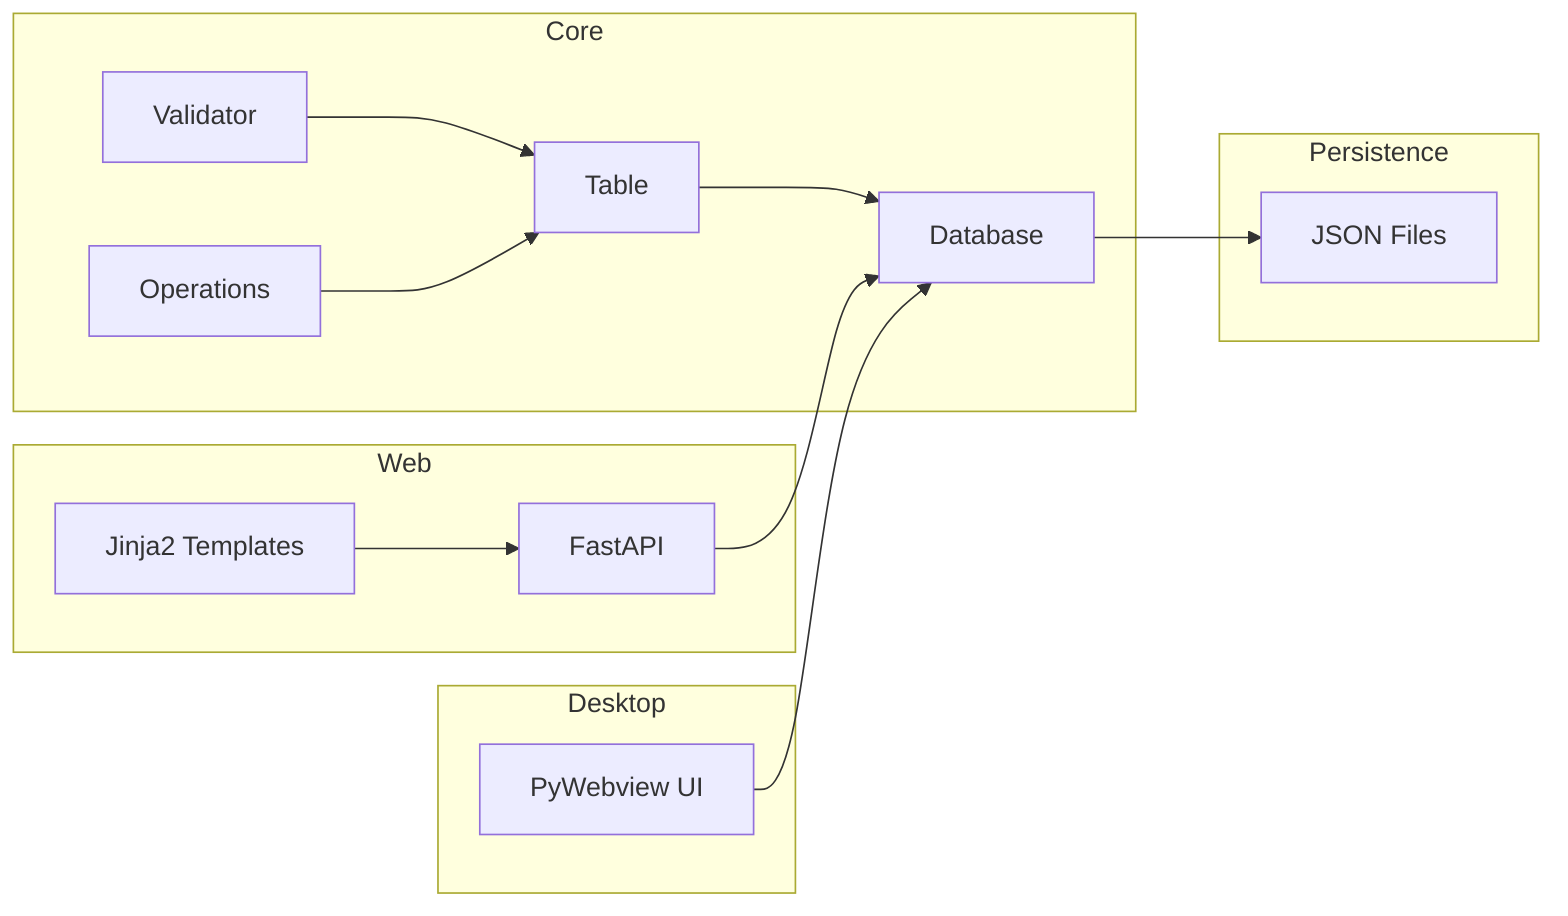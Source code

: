 flowchart LR
    subgraph Core
        A[Validator]
        B[Table]
        C[Database]
        D[Operations]
    end
    subgraph Desktop
        E[PyWebview UI]
    end
    subgraph Web
        F[FastAPI]
        G[Jinja2 Templates]
    end
    subgraph Persistence
        H[JSON Files]
    end
    A --> B
    B --> C
    D --> B
    C --> H
    F --> C
    E --> C
    G --> F